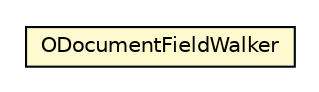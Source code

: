 #!/usr/local/bin/dot
#
# Class diagram 
# Generated by UMLGraph version R5_6-24-gf6e263 (http://www.umlgraph.org/)
#

digraph G {
	edge [fontname="Helvetica",fontsize=10,labelfontname="Helvetica",labelfontsize=10];
	node [fontname="Helvetica",fontsize=10,shape=plaintext];
	nodesep=0.25;
	ranksep=0.5;
	// com.orientechnologies.orient.core.db.document.ODocumentFieldWalker
	c1601674 [label=<<table title="com.orientechnologies.orient.core.db.document.ODocumentFieldWalker" border="0" cellborder="1" cellspacing="0" cellpadding="2" port="p" bgcolor="lemonChiffon" href="./ODocumentFieldWalker.html">
		<tr><td><table border="0" cellspacing="0" cellpadding="1">
<tr><td align="center" balign="center"> ODocumentFieldWalker </td></tr>
		</table></td></tr>
		</table>>, URL="./ODocumentFieldWalker.html", fontname="Helvetica", fontcolor="black", fontsize=10.0];
}

